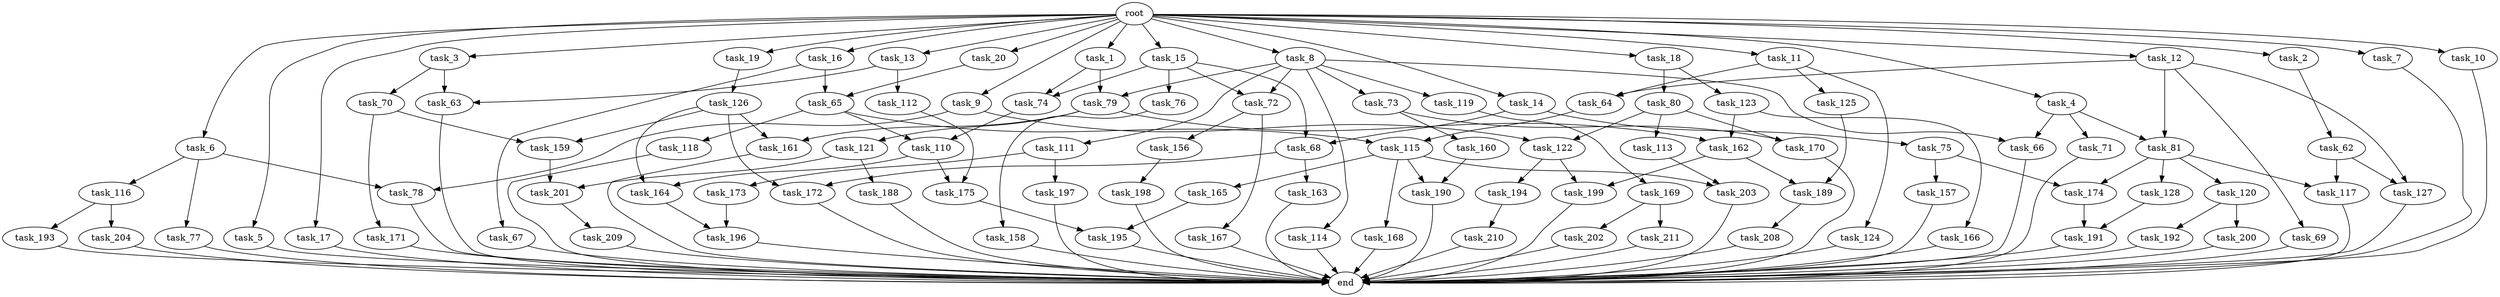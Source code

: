 digraph G {
  task_67 [size="3435973836.800000"];
  task_193 [size="7730941132.800000"];
  task_12 [size="102.400000"];
  task_201 [size="84181359001.600006"];
  task_5 [size="102.400000"];
  task_162 [size="93630287052.800003"];
  task_63 [size="124554051584.000000"];
  task_196 [size="15461882265.600000"];
  task_164 [size="99643241267.200012"];
  task_17 [size="102.400000"];
  task_2 [size="102.400000"];
  task_121 [size="7730941132.800000"];
  task_208 [size="13743895347.200001"];
  task_168 [size="85899345920.000000"];
  task_197 [size="85899345920.000000"];
  task_166 [size="85899345920.000000"];
  task_169 [size="69578470195.199997"];
  task_79 [size="45526653337.600006"];
  task_198 [size="7730941132.800000"];
  task_77 [size="69578470195.199997"];
  task_163 [size="13743895347.200001"];
  task_11 [size="102.400000"];
  task_71 [size="30923764531.200001"];
  task_167 [size="7730941132.800000"];
  task_15 [size="102.400000"];
  task_191 [size="100502234726.400009"];
  task_64 [size="76450417868.800003"];
  task_156 [size="7730941132.800000"];
  root [size="0.000000"];
  task_72 [size="49821620633.600006"];
  task_69 [size="54975581388.800003"];
  task_119 [size="42090679500.800003"];
  task_74 [size="11166914969.600000"];
  end [size="0.000000"];
  task_190 [size="93630287052.800003"];
  task_114 [size="42090679500.800003"];
  task_8 [size="102.400000"];
  task_18 [size="102.400000"];
  task_172 [size="27487790694.400002"];
  task_122 [size="49821620633.600006"];
  task_81 [size="85899345920.000000"];
  task_126 [size="69578470195.199997"];
  task_66 [size="73014444032.000000"];
  task_78 [size="111669149696.000000"];
  task_165 [size="85899345920.000000"];
  task_188 [size="42090679500.800003"];
  task_73 [size="42090679500.800003"];
  task_116 [size="69578470195.199997"];
  task_199 [size="73014444032.000000"];
  task_1 [size="102.400000"];
  task_3 [size="102.400000"];
  task_200 [size="69578470195.199997"];
  task_157 [size="21474836480.000000"];
  task_7 [size="102.400000"];
  task_189 [size="38654705664.000000"];
  task_75 [size="7730941132.800000"];
  task_9 [size="102.400000"];
  task_4 [size="102.400000"];
  task_111 [size="42090679500.800003"];
  task_123 [size="42090679500.800003"];
  task_117 [size="107374182400.000000"];
  task_16 [size="102.400000"];
  task_158 [size="30923764531.200001"];
  task_19 [size="102.400000"];
  task_159 [size="99643241267.200012"];
  task_174 [size="107374182400.000000"];
  task_20 [size="102.400000"];
  task_6 [size="102.400000"];
  task_127 [size="76450417868.800003"];
  task_160 [size="54975581388.800003"];
  task_170 [size="62706522521.600006"];
  task_62 [size="42090679500.800003"];
  task_192 [size="69578470195.199997"];
  task_112 [size="69578470195.199997"];
  task_65 [size="45526653337.600006"];
  task_115 [size="73014444032.000000"];
  task_175 [size="127990025420.800003"];
  task_202 [size="30923764531.200001"];
  task_118 [size="30923764531.200001"];
  task_120 [size="85899345920.000000"];
  task_125 [size="21474836480.000000"];
  task_204 [size="7730941132.800000"];
  task_124 [size="21474836480.000000"];
  task_80 [size="42090679500.800003"];
  task_128 [size="85899345920.000000"];
  task_68 [size="15461882265.600000"];
  task_211 [size="30923764531.200001"];
  task_203 [size="127990025420.800003"];
  task_173 [size="85899345920.000000"];
  task_113 [size="7730941132.800000"];
  task_76 [size="7730941132.800000"];
  task_171 [size="85899345920.000000"];
  task_70 [size="54975581388.800003"];
  task_209 [size="3435973836.800000"];
  task_194 [size="42090679500.800003"];
  task_161 [size="21474836480.000000"];
  task_13 [size="102.400000"];
  task_10 [size="102.400000"];
  task_110 [size="116823110451.200012"];
  task_195 [size="97066260889.600006"];
  task_14 [size="102.400000"];
  task_210 [size="30923764531.200001"];

  task_67 -> end [size="1.000000"];
  task_193 -> end [size="1.000000"];
  task_12 -> task_64 [size="536870912.000000"];
  task_12 -> task_81 [size="536870912.000000"];
  task_12 -> task_69 [size="536870912.000000"];
  task_12 -> task_127 [size="536870912.000000"];
  task_201 -> task_209 [size="33554432.000000"];
  task_5 -> end [size="1.000000"];
  task_162 -> task_199 [size="301989888.000000"];
  task_162 -> task_189 [size="301989888.000000"];
  task_63 -> end [size="1.000000"];
  task_196 -> end [size="1.000000"];
  task_164 -> task_196 [size="75497472.000000"];
  task_17 -> end [size="1.000000"];
  task_2 -> task_62 [size="411041792.000000"];
  task_121 -> task_188 [size="411041792.000000"];
  task_121 -> task_201 [size="411041792.000000"];
  task_208 -> end [size="1.000000"];
  task_168 -> end [size="1.000000"];
  task_197 -> end [size="1.000000"];
  task_166 -> end [size="1.000000"];
  task_169 -> task_202 [size="301989888.000000"];
  task_169 -> task_211 [size="301989888.000000"];
  task_79 -> task_161 [size="75497472.000000"];
  task_79 -> task_121 [size="75497472.000000"];
  task_79 -> task_162 [size="75497472.000000"];
  task_198 -> end [size="1.000000"];
  task_77 -> end [size="1.000000"];
  task_163 -> end [size="1.000000"];
  task_11 -> task_64 [size="209715200.000000"];
  task_11 -> task_124 [size="209715200.000000"];
  task_11 -> task_125 [size="209715200.000000"];
  task_71 -> end [size="1.000000"];
  task_167 -> end [size="1.000000"];
  task_15 -> task_76 [size="75497472.000000"];
  task_15 -> task_72 [size="75497472.000000"];
  task_15 -> task_68 [size="75497472.000000"];
  task_15 -> task_74 [size="75497472.000000"];
  task_191 -> end [size="1.000000"];
  task_64 -> task_115 [size="411041792.000000"];
  task_156 -> task_198 [size="75497472.000000"];
  root -> task_7 [size="1.000000"];
  root -> task_8 [size="1.000000"];
  root -> task_20 [size="1.000000"];
  root -> task_12 [size="1.000000"];
  root -> task_18 [size="1.000000"];
  root -> task_1 [size="1.000000"];
  root -> task_3 [size="1.000000"];
  root -> task_16 [size="1.000000"];
  root -> task_19 [size="1.000000"];
  root -> task_5 [size="1.000000"];
  root -> task_10 [size="1.000000"];
  root -> task_6 [size="1.000000"];
  root -> task_17 [size="1.000000"];
  root -> task_9 [size="1.000000"];
  root -> task_11 [size="1.000000"];
  root -> task_4 [size="1.000000"];
  root -> task_13 [size="1.000000"];
  root -> task_2 [size="1.000000"];
  root -> task_14 [size="1.000000"];
  root -> task_15 [size="1.000000"];
  task_72 -> task_156 [size="75497472.000000"];
  task_72 -> task_167 [size="75497472.000000"];
  task_69 -> end [size="1.000000"];
  task_119 -> task_169 [size="679477248.000000"];
  task_74 -> task_110 [size="838860800.000000"];
  task_190 -> end [size="1.000000"];
  task_114 -> end [size="1.000000"];
  task_8 -> task_111 [size="411041792.000000"];
  task_8 -> task_66 [size="411041792.000000"];
  task_8 -> task_114 [size="411041792.000000"];
  task_8 -> task_72 [size="411041792.000000"];
  task_8 -> task_73 [size="411041792.000000"];
  task_8 -> task_79 [size="411041792.000000"];
  task_8 -> task_119 [size="411041792.000000"];
  task_18 -> task_123 [size="411041792.000000"];
  task_18 -> task_80 [size="411041792.000000"];
  task_172 -> end [size="1.000000"];
  task_122 -> task_199 [size="411041792.000000"];
  task_122 -> task_194 [size="411041792.000000"];
  task_81 -> task_174 [size="838860800.000000"];
  task_81 -> task_120 [size="838860800.000000"];
  task_81 -> task_128 [size="838860800.000000"];
  task_81 -> task_117 [size="838860800.000000"];
  task_126 -> task_172 [size="134217728.000000"];
  task_126 -> task_164 [size="134217728.000000"];
  task_126 -> task_159 [size="134217728.000000"];
  task_126 -> task_161 [size="134217728.000000"];
  task_66 -> end [size="1.000000"];
  task_78 -> end [size="1.000000"];
  task_165 -> task_195 [size="536870912.000000"];
  task_188 -> end [size="1.000000"];
  task_73 -> task_160 [size="536870912.000000"];
  task_73 -> task_170 [size="536870912.000000"];
  task_116 -> task_204 [size="75497472.000000"];
  task_116 -> task_193 [size="75497472.000000"];
  task_199 -> end [size="1.000000"];
  task_1 -> task_79 [size="33554432.000000"];
  task_1 -> task_74 [size="33554432.000000"];
  task_3 -> task_63 [size="536870912.000000"];
  task_3 -> task_70 [size="536870912.000000"];
  task_200 -> end [size="1.000000"];
  task_157 -> end [size="1.000000"];
  task_7 -> end [size="1.000000"];
  task_189 -> task_208 [size="134217728.000000"];
  task_75 -> task_174 [size="209715200.000000"];
  task_75 -> task_157 [size="209715200.000000"];
  task_9 -> task_122 [size="411041792.000000"];
  task_9 -> task_78 [size="411041792.000000"];
  task_4 -> task_66 [size="301989888.000000"];
  task_4 -> task_81 [size="301989888.000000"];
  task_4 -> task_71 [size="301989888.000000"];
  task_111 -> task_173 [size="838860800.000000"];
  task_111 -> task_197 [size="838860800.000000"];
  task_123 -> task_166 [size="838860800.000000"];
  task_123 -> task_162 [size="838860800.000000"];
  task_117 -> end [size="1.000000"];
  task_16 -> task_67 [size="33554432.000000"];
  task_16 -> task_65 [size="33554432.000000"];
  task_158 -> end [size="1.000000"];
  task_19 -> task_126 [size="679477248.000000"];
  task_159 -> task_201 [size="411041792.000000"];
  task_174 -> task_191 [size="301989888.000000"];
  task_20 -> task_65 [size="411041792.000000"];
  task_6 -> task_116 [size="679477248.000000"];
  task_6 -> task_77 [size="679477248.000000"];
  task_6 -> task_78 [size="679477248.000000"];
  task_127 -> end [size="1.000000"];
  task_160 -> task_190 [size="75497472.000000"];
  task_170 -> end [size="1.000000"];
  task_62 -> task_117 [size="209715200.000000"];
  task_62 -> task_127 [size="209715200.000000"];
  task_192 -> end [size="1.000000"];
  task_112 -> task_175 [size="411041792.000000"];
  task_65 -> task_110 [size="301989888.000000"];
  task_65 -> task_118 [size="301989888.000000"];
  task_65 -> task_115 [size="301989888.000000"];
  task_115 -> task_190 [size="838860800.000000"];
  task_115 -> task_168 [size="838860800.000000"];
  task_115 -> task_203 [size="838860800.000000"];
  task_115 -> task_165 [size="838860800.000000"];
  task_175 -> task_195 [size="411041792.000000"];
  task_202 -> end [size="1.000000"];
  task_118 -> end [size="1.000000"];
  task_120 -> task_200 [size="679477248.000000"];
  task_120 -> task_192 [size="679477248.000000"];
  task_125 -> task_189 [size="75497472.000000"];
  task_204 -> end [size="1.000000"];
  task_124 -> end [size="1.000000"];
  task_80 -> task_170 [size="75497472.000000"];
  task_80 -> task_122 [size="75497472.000000"];
  task_80 -> task_113 [size="75497472.000000"];
  task_128 -> task_191 [size="679477248.000000"];
  task_68 -> task_172 [size="134217728.000000"];
  task_68 -> task_163 [size="134217728.000000"];
  task_211 -> end [size="1.000000"];
  task_203 -> end [size="1.000000"];
  task_173 -> task_196 [size="75497472.000000"];
  task_113 -> task_203 [size="411041792.000000"];
  task_76 -> task_158 [size="301989888.000000"];
  task_171 -> end [size="1.000000"];
  task_70 -> task_171 [size="838860800.000000"];
  task_70 -> task_159 [size="838860800.000000"];
  task_209 -> end [size="1.000000"];
  task_194 -> task_210 [size="301989888.000000"];
  task_161 -> end [size="1.000000"];
  task_13 -> task_112 [size="679477248.000000"];
  task_13 -> task_63 [size="679477248.000000"];
  task_10 -> end [size="1.000000"];
  task_110 -> task_175 [size="838860800.000000"];
  task_110 -> task_164 [size="838860800.000000"];
  task_195 -> end [size="1.000000"];
  task_14 -> task_75 [size="75497472.000000"];
  task_14 -> task_68 [size="75497472.000000"];
  task_210 -> end [size="1.000000"];
}
